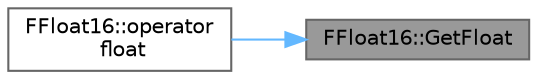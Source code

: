 digraph "FFloat16::GetFloat"
{
 // INTERACTIVE_SVG=YES
 // LATEX_PDF_SIZE
  bgcolor="transparent";
  edge [fontname=Helvetica,fontsize=10,labelfontname=Helvetica,labelfontsize=10];
  node [fontname=Helvetica,fontsize=10,shape=box,height=0.2,width=0.4];
  rankdir="RL";
  Node1 [id="Node000001",label="FFloat16::GetFloat",height=0.2,width=0.4,color="gray40", fillcolor="grey60", style="filled", fontcolor="black",tooltip="Convert from Fp16 to Fp32."];
  Node1 -> Node2 [id="edge1_Node000001_Node000002",dir="back",color="steelblue1",style="solid",tooltip=" "];
  Node2 [id="Node000002",label="FFloat16::operator\l float",height=0.2,width=0.4,color="grey40", fillcolor="white", style="filled",URL="$da/dc7/classFFloat16.html#a826f5d1117d31064dd89cc826bbc01ff",tooltip="Convert from Fp16 to Fp32."];
}
